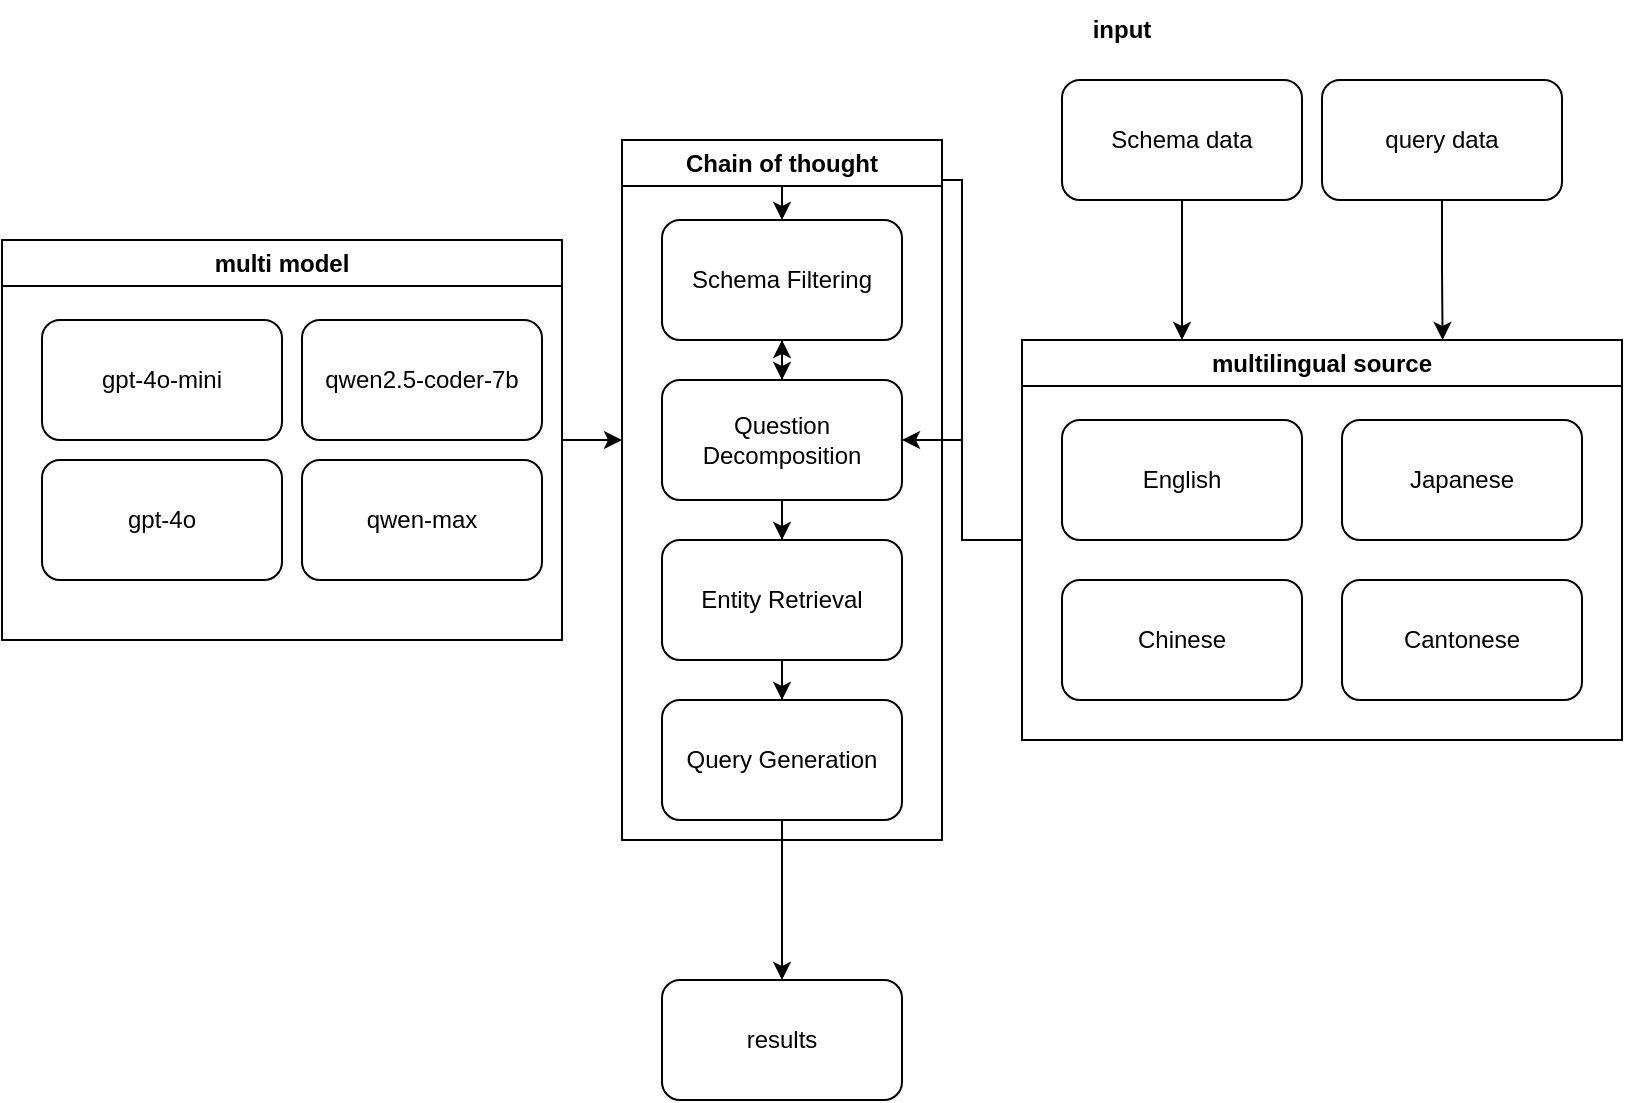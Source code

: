 <mxfile version="25.0.1">
  <diagram name="第 1 页" id="JG01xrsF9quzOp1yf7Km">
    <mxGraphModel dx="848" dy="912" grid="1" gridSize="10" guides="1" tooltips="1" connect="1" arrows="1" fold="1" page="1" pageScale="1" pageWidth="827" pageHeight="1169" math="0" shadow="0">
      <root>
        <mxCell id="0" />
        <mxCell id="1" parent="0" />
        <mxCell id="wmGpJ83tDG2RF87VbaFP-17" style="edgeStyle=orthogonalEdgeStyle;rounded=0;orthogonalLoop=1;jettySize=auto;html=1;entryX=1;entryY=0.5;entryDx=0;entryDy=0;" edge="1" parent="1" source="wmGpJ83tDG2RF87VbaFP-14" target="wmGpJ83tDG2RF87VbaFP-2">
          <mxGeometry relative="1" as="geometry" />
        </mxCell>
        <mxCell id="wmGpJ83tDG2RF87VbaFP-18" style="edgeStyle=orthogonalEdgeStyle;rounded=0;orthogonalLoop=1;jettySize=auto;html=1;entryX=0.5;entryY=0;entryDx=0;entryDy=0;" edge="1" parent="1" source="wmGpJ83tDG2RF87VbaFP-14" target="wmGpJ83tDG2RF87VbaFP-1">
          <mxGeometry relative="1" as="geometry" />
        </mxCell>
        <mxCell id="wmGpJ83tDG2RF87VbaFP-14" value="multilingual source" style="swimlane;whiteSpace=wrap;html=1;" vertex="1" parent="1">
          <mxGeometry x="527" y="200" width="300" height="200" as="geometry" />
        </mxCell>
        <mxCell id="wmGpJ83tDG2RF87VbaFP-8" value="English" style="rounded=1;whiteSpace=wrap;html=1;" vertex="1" parent="wmGpJ83tDG2RF87VbaFP-14">
          <mxGeometry x="20" y="40" width="120" height="60" as="geometry" />
        </mxCell>
        <mxCell id="wmGpJ83tDG2RF87VbaFP-9" value="Chinese" style="rounded=1;whiteSpace=wrap;html=1;" vertex="1" parent="wmGpJ83tDG2RF87VbaFP-14">
          <mxGeometry x="20" y="120" width="120" height="60" as="geometry" />
        </mxCell>
        <mxCell id="wmGpJ83tDG2RF87VbaFP-11" value="Japanese" style="rounded=1;whiteSpace=wrap;html=1;" vertex="1" parent="wmGpJ83tDG2RF87VbaFP-14">
          <mxGeometry x="160" y="40" width="120" height="60" as="geometry" />
        </mxCell>
        <mxCell id="wmGpJ83tDG2RF87VbaFP-12" value="Cantonese" style="rounded=1;whiteSpace=wrap;html=1;" vertex="1" parent="wmGpJ83tDG2RF87VbaFP-14">
          <mxGeometry x="160" y="120" width="120" height="60" as="geometry" />
        </mxCell>
        <mxCell id="wmGpJ83tDG2RF87VbaFP-20" style="edgeStyle=orthogonalEdgeStyle;rounded=0;orthogonalLoop=1;jettySize=auto;html=1;" edge="1" parent="1" source="wmGpJ83tDG2RF87VbaFP-19">
          <mxGeometry relative="1" as="geometry">
            <mxPoint x="607" y="200" as="targetPoint" />
          </mxGeometry>
        </mxCell>
        <mxCell id="wmGpJ83tDG2RF87VbaFP-19" value="Schema data" style="rounded=1;whiteSpace=wrap;html=1;" vertex="1" parent="1">
          <mxGeometry x="547" y="70" width="120" height="60" as="geometry" />
        </mxCell>
        <mxCell id="wmGpJ83tDG2RF87VbaFP-21" value="query data" style="rounded=1;whiteSpace=wrap;html=1;" vertex="1" parent="1">
          <mxGeometry x="677" y="70" width="120" height="60" as="geometry" />
        </mxCell>
        <mxCell id="wmGpJ83tDG2RF87VbaFP-23" style="edgeStyle=orthogonalEdgeStyle;rounded=0;orthogonalLoop=1;jettySize=auto;html=1;entryX=0.701;entryY=0;entryDx=0;entryDy=0;entryPerimeter=0;" edge="1" parent="1" source="wmGpJ83tDG2RF87VbaFP-21" target="wmGpJ83tDG2RF87VbaFP-14">
          <mxGeometry relative="1" as="geometry">
            <mxPoint x="737" y="200" as="targetPoint" />
          </mxGeometry>
        </mxCell>
        <mxCell id="wmGpJ83tDG2RF87VbaFP-24" value="Chain of thought" style="swimlane;whiteSpace=wrap;html=1;" vertex="1" parent="1">
          <mxGeometry x="327" y="100" width="160" height="350" as="geometry" />
        </mxCell>
        <mxCell id="wmGpJ83tDG2RF87VbaFP-3" value="" style="edgeStyle=orthogonalEdgeStyle;rounded=0;orthogonalLoop=1;jettySize=auto;html=1;" edge="1" parent="wmGpJ83tDG2RF87VbaFP-24" source="wmGpJ83tDG2RF87VbaFP-1" target="wmGpJ83tDG2RF87VbaFP-2">
          <mxGeometry relative="1" as="geometry" />
        </mxCell>
        <mxCell id="wmGpJ83tDG2RF87VbaFP-1" value="Schema Filtering" style="rounded=1;whiteSpace=wrap;html=1;" vertex="1" parent="wmGpJ83tDG2RF87VbaFP-24">
          <mxGeometry x="20" y="40" width="120" height="60" as="geometry" />
        </mxCell>
        <mxCell id="wmGpJ83tDG2RF87VbaFP-5" value="" style="edgeStyle=orthogonalEdgeStyle;rounded=0;orthogonalLoop=1;jettySize=auto;html=1;" edge="1" parent="wmGpJ83tDG2RF87VbaFP-24" source="wmGpJ83tDG2RF87VbaFP-2" target="wmGpJ83tDG2RF87VbaFP-4">
          <mxGeometry relative="1" as="geometry" />
        </mxCell>
        <mxCell id="wmGpJ83tDG2RF87VbaFP-25" style="edgeStyle=orthogonalEdgeStyle;rounded=0;orthogonalLoop=1;jettySize=auto;html=1;" edge="1" parent="wmGpJ83tDG2RF87VbaFP-24" source="wmGpJ83tDG2RF87VbaFP-2" target="wmGpJ83tDG2RF87VbaFP-1">
          <mxGeometry relative="1" as="geometry" />
        </mxCell>
        <mxCell id="wmGpJ83tDG2RF87VbaFP-2" value="Question Decomposition" style="rounded=1;whiteSpace=wrap;html=1;" vertex="1" parent="wmGpJ83tDG2RF87VbaFP-24">
          <mxGeometry x="20" y="120" width="120" height="60" as="geometry" />
        </mxCell>
        <mxCell id="wmGpJ83tDG2RF87VbaFP-7" value="" style="edgeStyle=orthogonalEdgeStyle;rounded=0;orthogonalLoop=1;jettySize=auto;html=1;" edge="1" parent="wmGpJ83tDG2RF87VbaFP-24" source="wmGpJ83tDG2RF87VbaFP-4" target="wmGpJ83tDG2RF87VbaFP-6">
          <mxGeometry relative="1" as="geometry" />
        </mxCell>
        <mxCell id="wmGpJ83tDG2RF87VbaFP-4" value="Entity Retrieval" style="rounded=1;whiteSpace=wrap;html=1;" vertex="1" parent="wmGpJ83tDG2RF87VbaFP-24">
          <mxGeometry x="20" y="200" width="120" height="60" as="geometry" />
        </mxCell>
        <mxCell id="wmGpJ83tDG2RF87VbaFP-6" value="Query Generation" style="rounded=1;whiteSpace=wrap;html=1;" vertex="1" parent="wmGpJ83tDG2RF87VbaFP-24">
          <mxGeometry x="20" y="280" width="120" height="60" as="geometry" />
        </mxCell>
        <mxCell id="wmGpJ83tDG2RF87VbaFP-32" style="edgeStyle=orthogonalEdgeStyle;rounded=0;orthogonalLoop=1;jettySize=auto;html=1;" edge="1" parent="1" source="wmGpJ83tDG2RF87VbaFP-26">
          <mxGeometry relative="1" as="geometry">
            <mxPoint x="327" y="250" as="targetPoint" />
          </mxGeometry>
        </mxCell>
        <mxCell id="wmGpJ83tDG2RF87VbaFP-26" value="multi model" style="swimlane;whiteSpace=wrap;html=1;" vertex="1" parent="1">
          <mxGeometry x="17" y="150" width="280" height="200" as="geometry" />
        </mxCell>
        <mxCell id="wmGpJ83tDG2RF87VbaFP-27" value="gpt-4o-mini" style="rounded=1;whiteSpace=wrap;html=1;" vertex="1" parent="wmGpJ83tDG2RF87VbaFP-26">
          <mxGeometry x="20" y="40" width="120" height="60" as="geometry" />
        </mxCell>
        <mxCell id="wmGpJ83tDG2RF87VbaFP-28" value="gpt-4o" style="rounded=1;whiteSpace=wrap;html=1;" vertex="1" parent="wmGpJ83tDG2RF87VbaFP-26">
          <mxGeometry x="20" y="110" width="120" height="60" as="geometry" />
        </mxCell>
        <mxCell id="wmGpJ83tDG2RF87VbaFP-29" value="qwen2.5-coder-7b" style="rounded=1;whiteSpace=wrap;html=1;" vertex="1" parent="wmGpJ83tDG2RF87VbaFP-26">
          <mxGeometry x="150" y="40" width="120" height="60" as="geometry" />
        </mxCell>
        <mxCell id="wmGpJ83tDG2RF87VbaFP-30" value="qwen-max" style="rounded=1;whiteSpace=wrap;html=1;" vertex="1" parent="wmGpJ83tDG2RF87VbaFP-26">
          <mxGeometry x="150" y="110" width="120" height="60" as="geometry" />
        </mxCell>
        <mxCell id="wmGpJ83tDG2RF87VbaFP-34" value="results" style="rounded=1;whiteSpace=wrap;html=1;" vertex="1" parent="1">
          <mxGeometry x="347" y="520" width="120" height="60" as="geometry" />
        </mxCell>
        <mxCell id="wmGpJ83tDG2RF87VbaFP-33" style="edgeStyle=orthogonalEdgeStyle;rounded=0;orthogonalLoop=1;jettySize=auto;html=1;entryX=0.5;entryY=0;entryDx=0;entryDy=0;" edge="1" parent="1" source="wmGpJ83tDG2RF87VbaFP-6" target="wmGpJ83tDG2RF87VbaFP-34">
          <mxGeometry relative="1" as="geometry">
            <mxPoint x="407" y="550.0" as="targetPoint" />
          </mxGeometry>
        </mxCell>
        <mxCell id="wmGpJ83tDG2RF87VbaFP-35" value="input" style="text;html=1;align=center;verticalAlign=middle;whiteSpace=wrap;rounded=0;fontStyle=1" vertex="1" parent="1">
          <mxGeometry x="547" y="30" width="60" height="30" as="geometry" />
        </mxCell>
      </root>
    </mxGraphModel>
  </diagram>
</mxfile>
